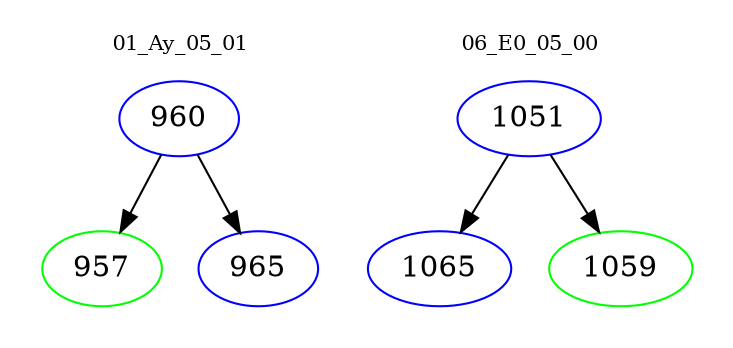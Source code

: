 digraph{
subgraph cluster_0 {
color = white
label = "01_Ay_05_01";
fontsize=10;
T0_960 [label="960", color="blue"]
T0_960 -> T0_957 [color="black"]
T0_957 [label="957", color="green"]
T0_960 -> T0_965 [color="black"]
T0_965 [label="965", color="blue"]
}
subgraph cluster_1 {
color = white
label = "06_E0_05_00";
fontsize=10;
T1_1051 [label="1051", color="blue"]
T1_1051 -> T1_1065 [color="black"]
T1_1065 [label="1065", color="blue"]
T1_1051 -> T1_1059 [color="black"]
T1_1059 [label="1059", color="green"]
}
}
